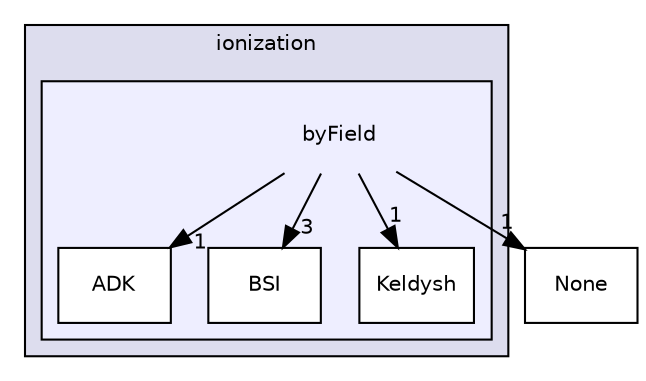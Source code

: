digraph "/tmp/tmp.I3T9wAlo9k/picongpu/include/picongpu/particles/ionization/byField" {
  compound=true
  node [ fontsize="10", fontname="Helvetica"];
  edge [ labelfontsize="10", labelfontname="Helvetica"];
  subgraph clusterdir_03bab2c8254aa3e4e97d33b23811d5c8 {
    graph [ bgcolor="#ddddee", pencolor="black", label="ionization" fontname="Helvetica", fontsize="10", URL="dir_03bab2c8254aa3e4e97d33b23811d5c8.html"]
  subgraph clusterdir_913891e9dfe3dbafb34cd412af50801a {
    graph [ bgcolor="#eeeeff", pencolor="black", label="" URL="dir_913891e9dfe3dbafb34cd412af50801a.html"];
    dir_913891e9dfe3dbafb34cd412af50801a [shape=plaintext label="byField"];
    dir_b4c017ba94beb62acf1557337c47ac33 [shape=box label="ADK" color="black" fillcolor="white" style="filled" URL="dir_b4c017ba94beb62acf1557337c47ac33.html"];
    dir_9c1639d6f2c75f0f2a3995bca377d7be [shape=box label="BSI" color="black" fillcolor="white" style="filled" URL="dir_9c1639d6f2c75f0f2a3995bca377d7be.html"];
    dir_d6f0e029674476a48ddab2564a8a572a [shape=box label="Keldysh" color="black" fillcolor="white" style="filled" URL="dir_d6f0e029674476a48ddab2564a8a572a.html"];
  }
  }
  dir_96af69bb850e6fe5e00ae9ab7c581dc7 [shape=box label="None" URL="dir_96af69bb850e6fe5e00ae9ab7c581dc7.html"];
  dir_913891e9dfe3dbafb34cd412af50801a->dir_b4c017ba94beb62acf1557337c47ac33 [headlabel="1", labeldistance=1.5 headhref="dir_000058_000060.html"];
  dir_913891e9dfe3dbafb34cd412af50801a->dir_96af69bb850e6fe5e00ae9ab7c581dc7 [headlabel="1", labeldistance=1.5 headhref="dir_000058_000063.html"];
  dir_913891e9dfe3dbafb34cd412af50801a->dir_d6f0e029674476a48ddab2564a8a572a [headlabel="1", labeldistance=1.5 headhref="dir_000058_000062.html"];
  dir_913891e9dfe3dbafb34cd412af50801a->dir_9c1639d6f2c75f0f2a3995bca377d7be [headlabel="3", labeldistance=1.5 headhref="dir_000058_000061.html"];
}
